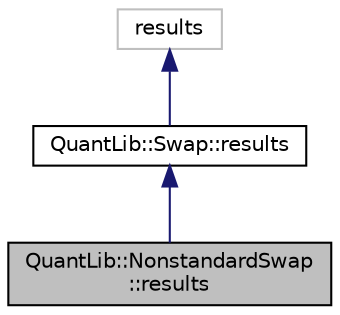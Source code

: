 digraph "QuantLib::NonstandardSwap::results"
{
  edge [fontname="Helvetica",fontsize="10",labelfontname="Helvetica",labelfontsize="10"];
  node [fontname="Helvetica",fontsize="10",shape=record];
  Node1 [label="QuantLib::NonstandardSwap\l::results",height=0.2,width=0.4,color="black", fillcolor="grey75", style="filled", fontcolor="black"];
  Node2 -> Node1 [dir="back",color="midnightblue",fontsize="10",style="solid"];
  Node2 [label="QuantLib::Swap::results",height=0.2,width=0.4,color="black", fillcolor="white", style="filled",URL="$class_quant_lib_1_1_swap_1_1results.html"];
  Node3 -> Node2 [dir="back",color="midnightblue",fontsize="10",style="solid"];
  Node3 [label="results",height=0.2,width=0.4,color="grey75", fillcolor="white", style="filled"];
}
